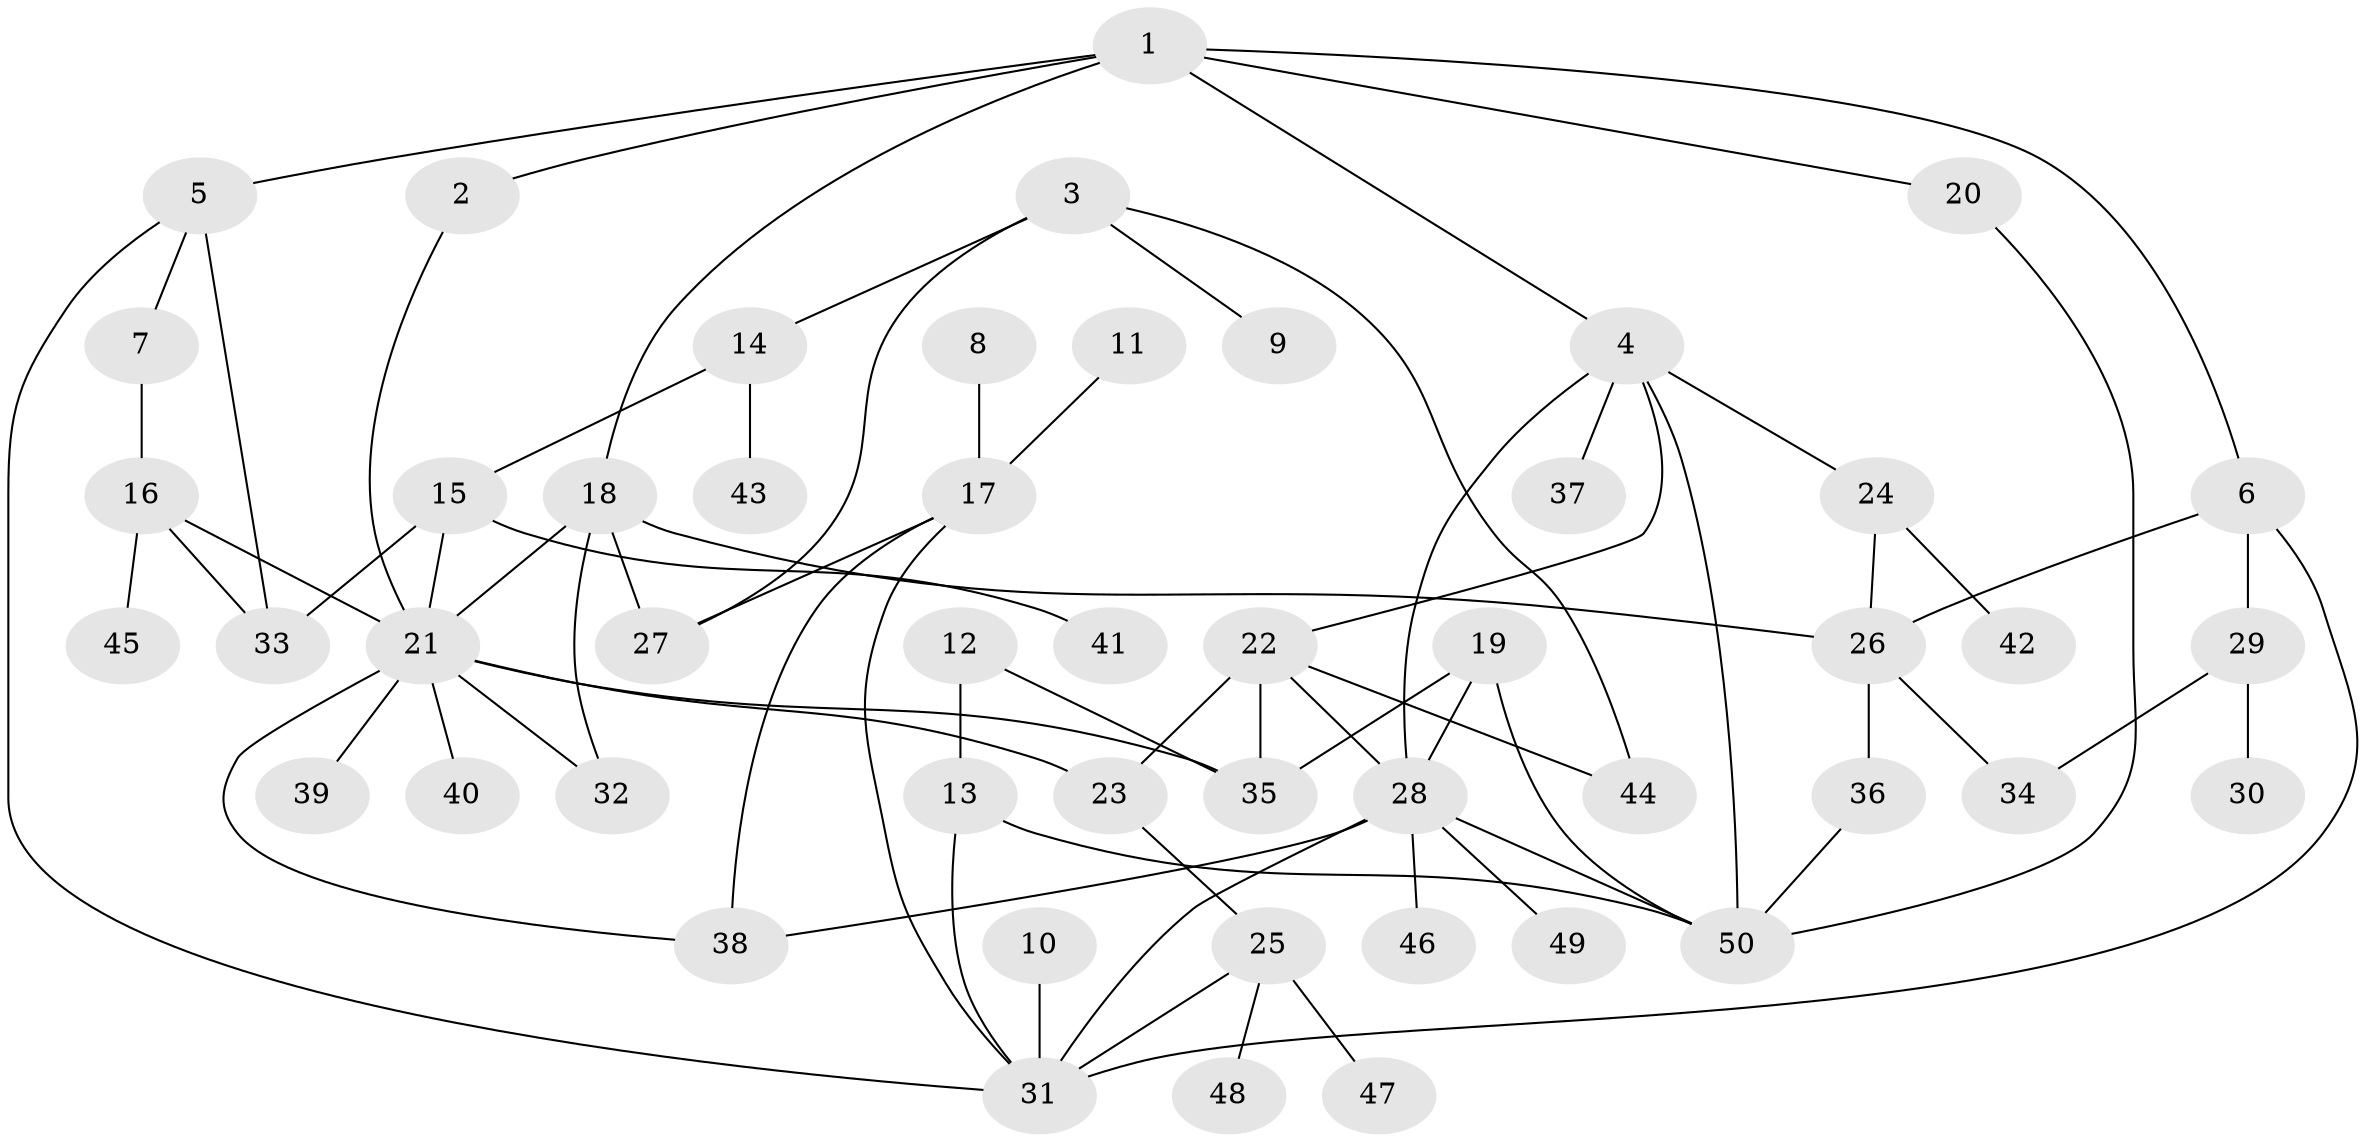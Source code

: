 // original degree distribution, {4: 0.11, 6: 0.04, 3: 0.23, 2: 0.31, 5: 0.05, 7: 0.01, 1: 0.25}
// Generated by graph-tools (version 1.1) at 2025/49/03/09/25 03:49:16]
// undirected, 50 vertices, 75 edges
graph export_dot {
graph [start="1"]
  node [color=gray90,style=filled];
  1;
  2;
  3;
  4;
  5;
  6;
  7;
  8;
  9;
  10;
  11;
  12;
  13;
  14;
  15;
  16;
  17;
  18;
  19;
  20;
  21;
  22;
  23;
  24;
  25;
  26;
  27;
  28;
  29;
  30;
  31;
  32;
  33;
  34;
  35;
  36;
  37;
  38;
  39;
  40;
  41;
  42;
  43;
  44;
  45;
  46;
  47;
  48;
  49;
  50;
  1 -- 2 [weight=1.0];
  1 -- 4 [weight=1.0];
  1 -- 5 [weight=1.0];
  1 -- 6 [weight=1.0];
  1 -- 18 [weight=1.0];
  1 -- 20 [weight=1.0];
  2 -- 21 [weight=1.0];
  3 -- 9 [weight=1.0];
  3 -- 14 [weight=1.0];
  3 -- 27 [weight=1.0];
  3 -- 44 [weight=1.0];
  4 -- 22 [weight=1.0];
  4 -- 24 [weight=1.0];
  4 -- 28 [weight=1.0];
  4 -- 37 [weight=1.0];
  4 -- 50 [weight=1.0];
  5 -- 7 [weight=1.0];
  5 -- 31 [weight=1.0];
  5 -- 33 [weight=1.0];
  6 -- 26 [weight=1.0];
  6 -- 29 [weight=2.0];
  6 -- 31 [weight=1.0];
  7 -- 16 [weight=1.0];
  8 -- 17 [weight=1.0];
  10 -- 31 [weight=1.0];
  11 -- 17 [weight=1.0];
  12 -- 13 [weight=1.0];
  12 -- 35 [weight=1.0];
  13 -- 31 [weight=1.0];
  13 -- 50 [weight=1.0];
  14 -- 15 [weight=1.0];
  14 -- 43 [weight=1.0];
  15 -- 21 [weight=2.0];
  15 -- 33 [weight=1.0];
  15 -- 41 [weight=1.0];
  16 -- 21 [weight=1.0];
  16 -- 33 [weight=1.0];
  16 -- 45 [weight=1.0];
  17 -- 27 [weight=1.0];
  17 -- 31 [weight=1.0];
  17 -- 38 [weight=1.0];
  18 -- 21 [weight=1.0];
  18 -- 26 [weight=1.0];
  18 -- 27 [weight=1.0];
  18 -- 32 [weight=1.0];
  19 -- 28 [weight=1.0];
  19 -- 35 [weight=1.0];
  19 -- 50 [weight=1.0];
  20 -- 50 [weight=1.0];
  21 -- 23 [weight=1.0];
  21 -- 32 [weight=1.0];
  21 -- 35 [weight=1.0];
  21 -- 38 [weight=1.0];
  21 -- 39 [weight=1.0];
  21 -- 40 [weight=1.0];
  22 -- 23 [weight=1.0];
  22 -- 28 [weight=1.0];
  22 -- 35 [weight=1.0];
  22 -- 44 [weight=1.0];
  23 -- 25 [weight=2.0];
  24 -- 26 [weight=1.0];
  24 -- 42 [weight=1.0];
  25 -- 31 [weight=1.0];
  25 -- 47 [weight=1.0];
  25 -- 48 [weight=1.0];
  26 -- 34 [weight=1.0];
  26 -- 36 [weight=1.0];
  28 -- 31 [weight=1.0];
  28 -- 38 [weight=1.0];
  28 -- 46 [weight=1.0];
  28 -- 49 [weight=1.0];
  28 -- 50 [weight=1.0];
  29 -- 30 [weight=1.0];
  29 -- 34 [weight=1.0];
  36 -- 50 [weight=1.0];
}
